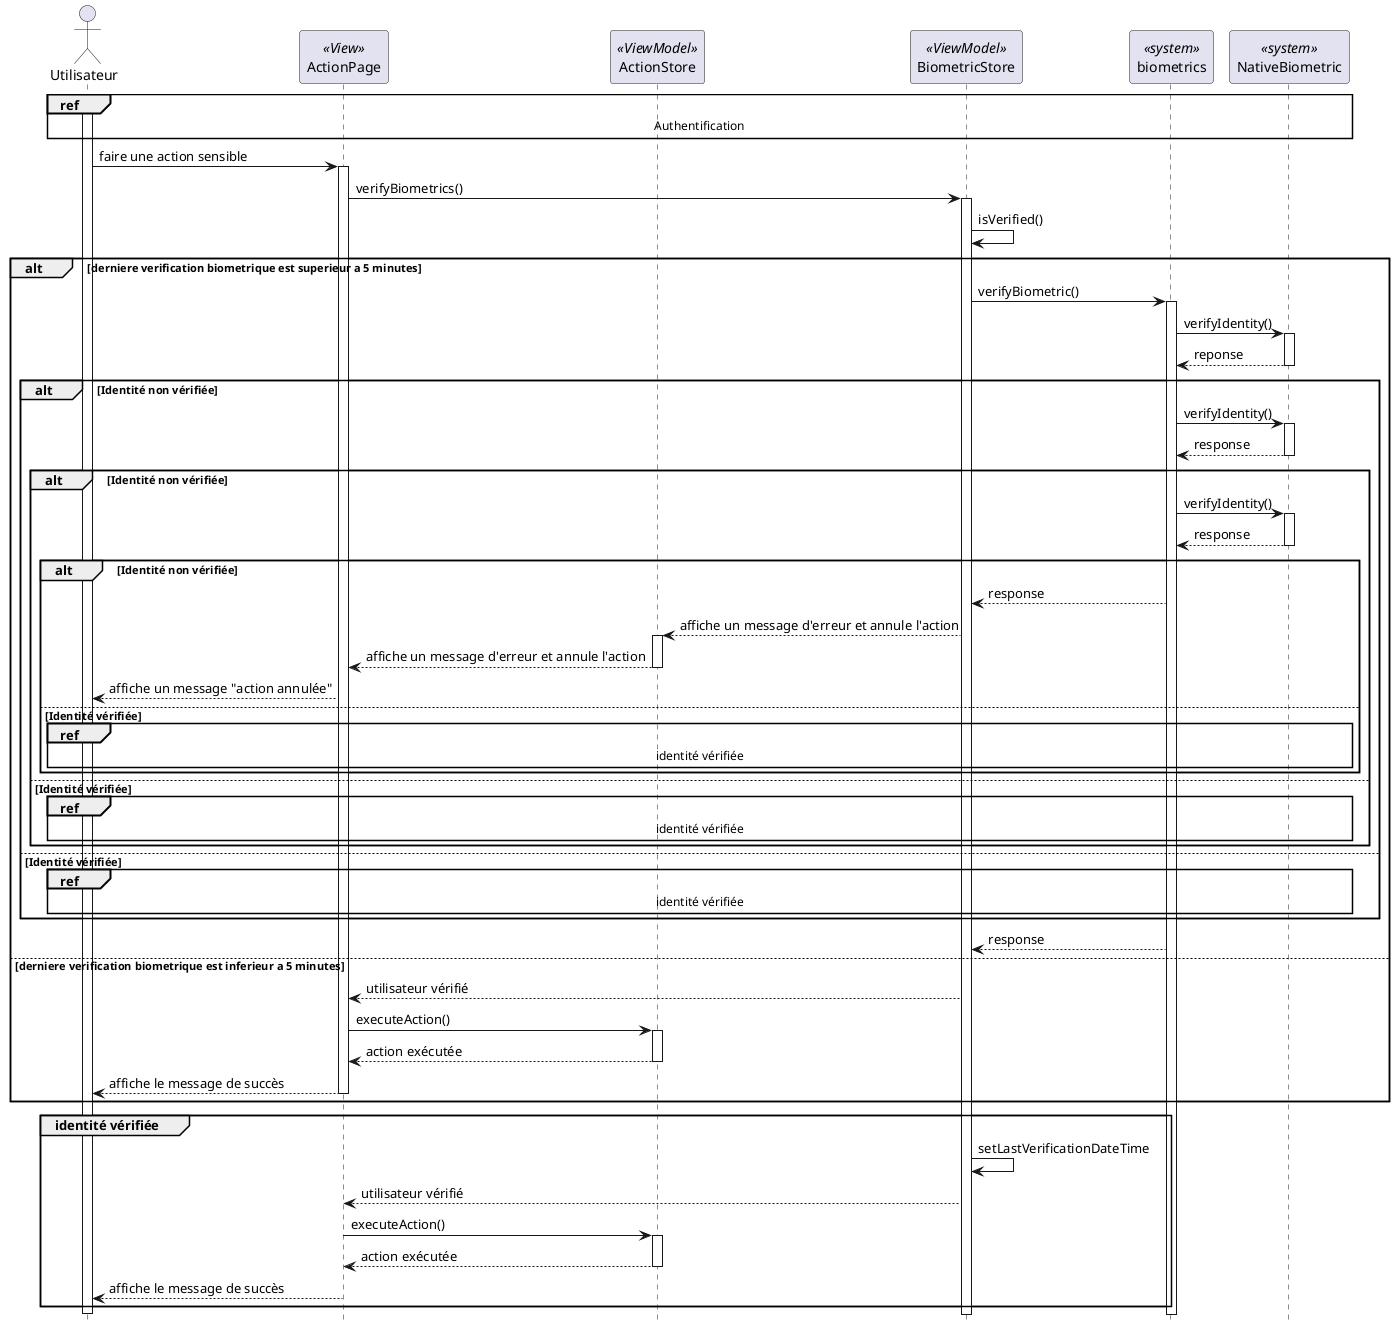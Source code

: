 @startuml sequence_verification_biometrique

hide footbox


actor "Utilisateur" as user
participant "ActionPage" as liste << View >>
' participant "CreateSignature" as liste << View >>
participant "ActionStore" as vm << ViewModel >>
' participant "Signature" as model << Model >>
' participant "EliseWebService" as ws << Service >>
participant "BiometricStore" as biometricVm << ViewModel >>
participant "biometrics" as biometric << system >>
participant "NativeBiometric" as native << system >>

ref over user, liste,vm,biometricVm,biometric,native : Authentification
activate user
user -> liste : faire une action sensible
activate liste
            liste -> biometricVm : verifyBiometrics()
            activate biometricVm
            biometricVm-> biometricVm : isVerified()
            alt derniere verification biometrique est superieur a 5 minutes
                biometricVm -> biometric : verifyBiometric()
                activate biometric
                biometric -> native : verifyIdentity()
                activate native
                native --> biometric : reponse
                deactivate native
                alt Identité non vérifiée
                    biometric -> native : verifyIdentity()
                    activate native
                    native --> biometric : response
                    deactivate native
                    alt Identité non vérifiée
                        biometric -> native : verifyIdentity()
                        activate native
                        native --> biometric : response
                        deactivate native
                        alt Identité non vérifiée
                            biometric --> biometricVm : response
                            biometricVm --> vm : affiche un message d'erreur et annule l'action
                            activate vm
                            vm --> liste : affiche un message d'erreur et annule l'action
                            deactivate vm
                            liste --> user : affiche un message "action annulée"

                        else Identité vérifiée
                            ref over user, liste,vm,biometricVm,biometric,native : identité vérifiée
                        end
                    else Identité vérifiée
                            ref over user, liste,vm,biometricVm,biometric,native : identité vérifiée

                    end
                else Identité vérifiée
                        ref over user, liste,vm,biometricVm,biometric,native : identité vérifiée

                end
                
                biometric --> biometricVm : response

            else derniere verification biometrique est inferieur a 5 minutes
                biometricVm --> liste : utilisateur vérifié
                liste -> vm : executeAction()
                activate vm
                vm --> liste : action exécutée
                deactivate vm
                liste --> user : affiche le message de succès
                deactivate liste
            end
            group identité vérifiée
                biometricVm -> biometricVm : setLastVerificationDateTime
                biometricVm --> liste : utilisateur vérifié
                liste -> vm : executeAction()
                activate vm
                vm --> liste : action exécutée
                deactivate vm
                liste --> user : affiche le message de succès
                deactivate liste
            end


        ' create -> vm : AddSignature()
        ' activate vm
        ' vm -> ws : UploadFile()
        ' activate ws
        ' ws -> vm : UploadFileResponse
        ' deactivate ws
        ' vm -> ws : AddPersonnalSignature()
        ' activate ws
        ' ws -> vm : AddPersonnalSignatureResponse
        ' deactivate ws
        ' vm -> model : AjouterSignature()
        ' activate model
        ' model --> vm 
        ' deactivate model
        ' vm --> create 
        ' deactivate vm
        ' alt signature enregistrée

        ' create -> user : affiche un message de succès
        ' else Erreur lors de l'enregistrement de la signature
        ' create -> user : affiche un message d'erreur
        ' end
        ' else Utilisateur n'a pas entré de nom de signature
        ' create -> user : affiche un message d'erreur
        ' end
        ' else Utilisateur n'a pas dessiné de signature
        ' create -> user : affiche un message d'erreur
    ' create -> user : cache l'interface de création de signature
    ' create -> liste : afficher ListeSignature
    ' deactivate create
    ' activate liste
    ' liste -> vm : GetSignatureList()
    ' activate vm
    ' vm -> ws : GetPersonnalSignatureList()
    ' activate ws
    ' ws -> vm : GetPersonnalSignatureListResponse
    ' deactivate ws
    ' vm -> model : RecupererListeSignature()
    ' activate model
    ' model -> vm : ChargerListeSignature
    ' deactivate model
    ' vm --> liste 
    ' deactivate vm
    ' liste -> user : affiche la liste des signatures
    ' deactivate liste
    deactivate user
' end
' @enduml
